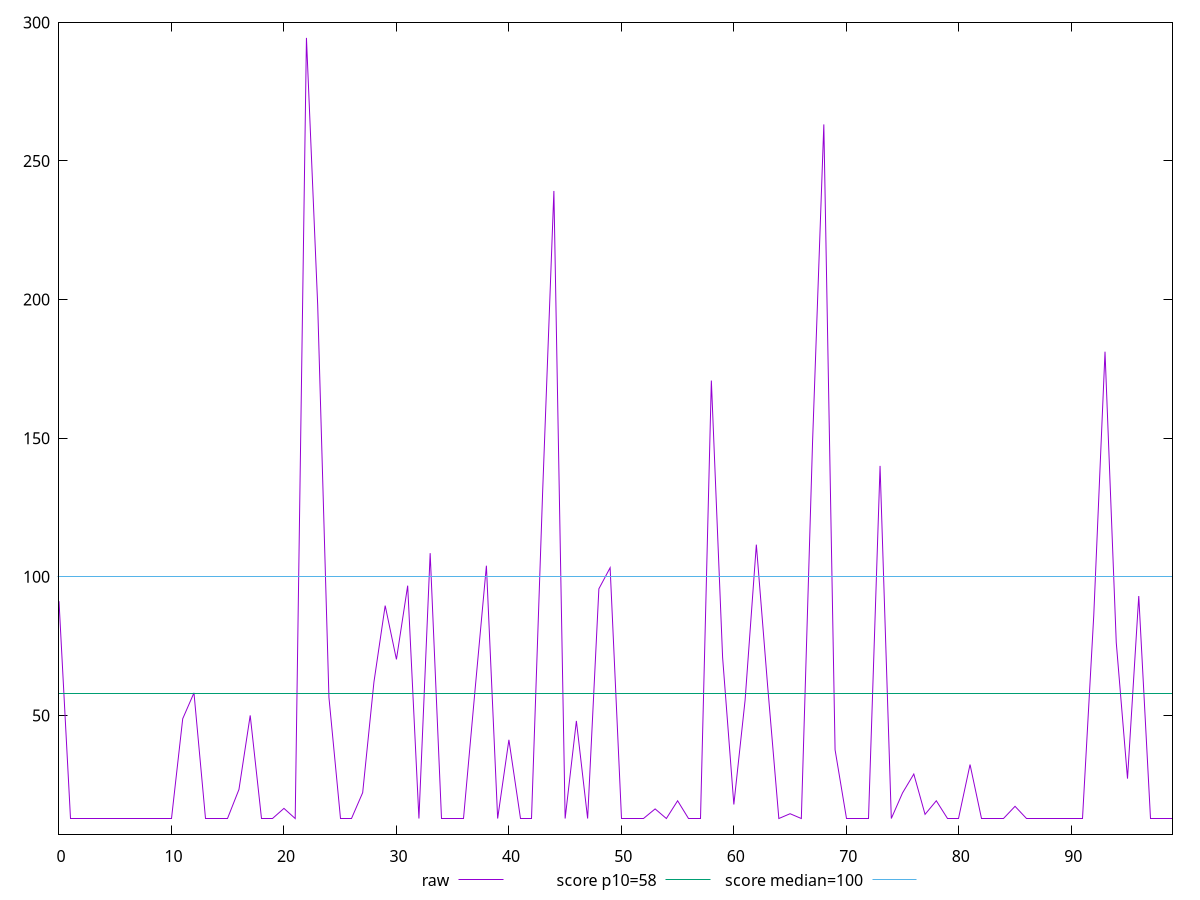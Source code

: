 reset

$raw <<EOF
0 91.2
1 12.8
2 12.8
3 12.8
4 12.8
5 12.8
6 12.8
7 12.8
8 12.8
9 12.8
10 12.8
11 48.800000000000004
12 58.13333333333321
13 12.8
14 12.8
15 12.8
16 23.292000000000193
17 50
18 12.8
19 12.8
20 16.457333333333494
21 12.8
22 294.40000000000003
23 197.99999999999983
24 56.491199999999665
25 12.8
26 12.8
27 22.133333333333333
28 62.00000000000001
29 89.60000000000001
30 70.2
31 96.80000000000001
32 12.8
33 108.53333333333336
34 12.8
35 12.8
36 12.8
37 59.6
38 103.99999999999983
39 12.8
40 41.2
41 12.8
42 12.8
43 130.6666666666666
44 239.20000000000002
45 12.8
46 48
47 12.8
48 95.66666666666667
49 103.26666666666668
50 12.8
51 12.8
52 12.8
53 16.266666666666666
54 12.8
55 19.200000000000003
56 12.8
57 12.8
58 170.8
59 70.93333333333334
60 17.866666666666667
61 55.488799999999905
62 111.6000000000002
63 60.800000000000004
64 12.8
65 14.533333333333333
66 12.8
67 148.80000000000013
68 263.2
69 37.6
70 12.8
71 12.8
72 12.8
73 140
74 12.8
75 22.049066666666597
76 28.843000000000032
77 14.3
78 19.200000000000003
79 12.8
80 12.8
81 32.266666666666666
82 12.8
83 12.8
84 12.8
85 17.2
86 12.8
87 12.8
88 12.8
89 12.8
90 12.8
91 12.8
92 86.13333333333334
93 181.19999999999982
94 76.26666666666667
95 27.200000000000003
96 93.06666666666666
97 12.8
98 12.8
99 12.8
EOF

set key outside below
set xrange [0:99]
set yrange [7.168:300.03200000000004]
set trange [7.168:300.03200000000004]
set terminal svg size 640, 500 enhanced background rgb 'white'
set output "report_00014_2021-02-09T15:56:05.503Z/estimated-input-latency/samples/pages+cached+noadtech/raw/values.svg"

plot $raw title "raw" with line, \
     58 title "score p10=58", \
     100 title "score median=100"

reset
